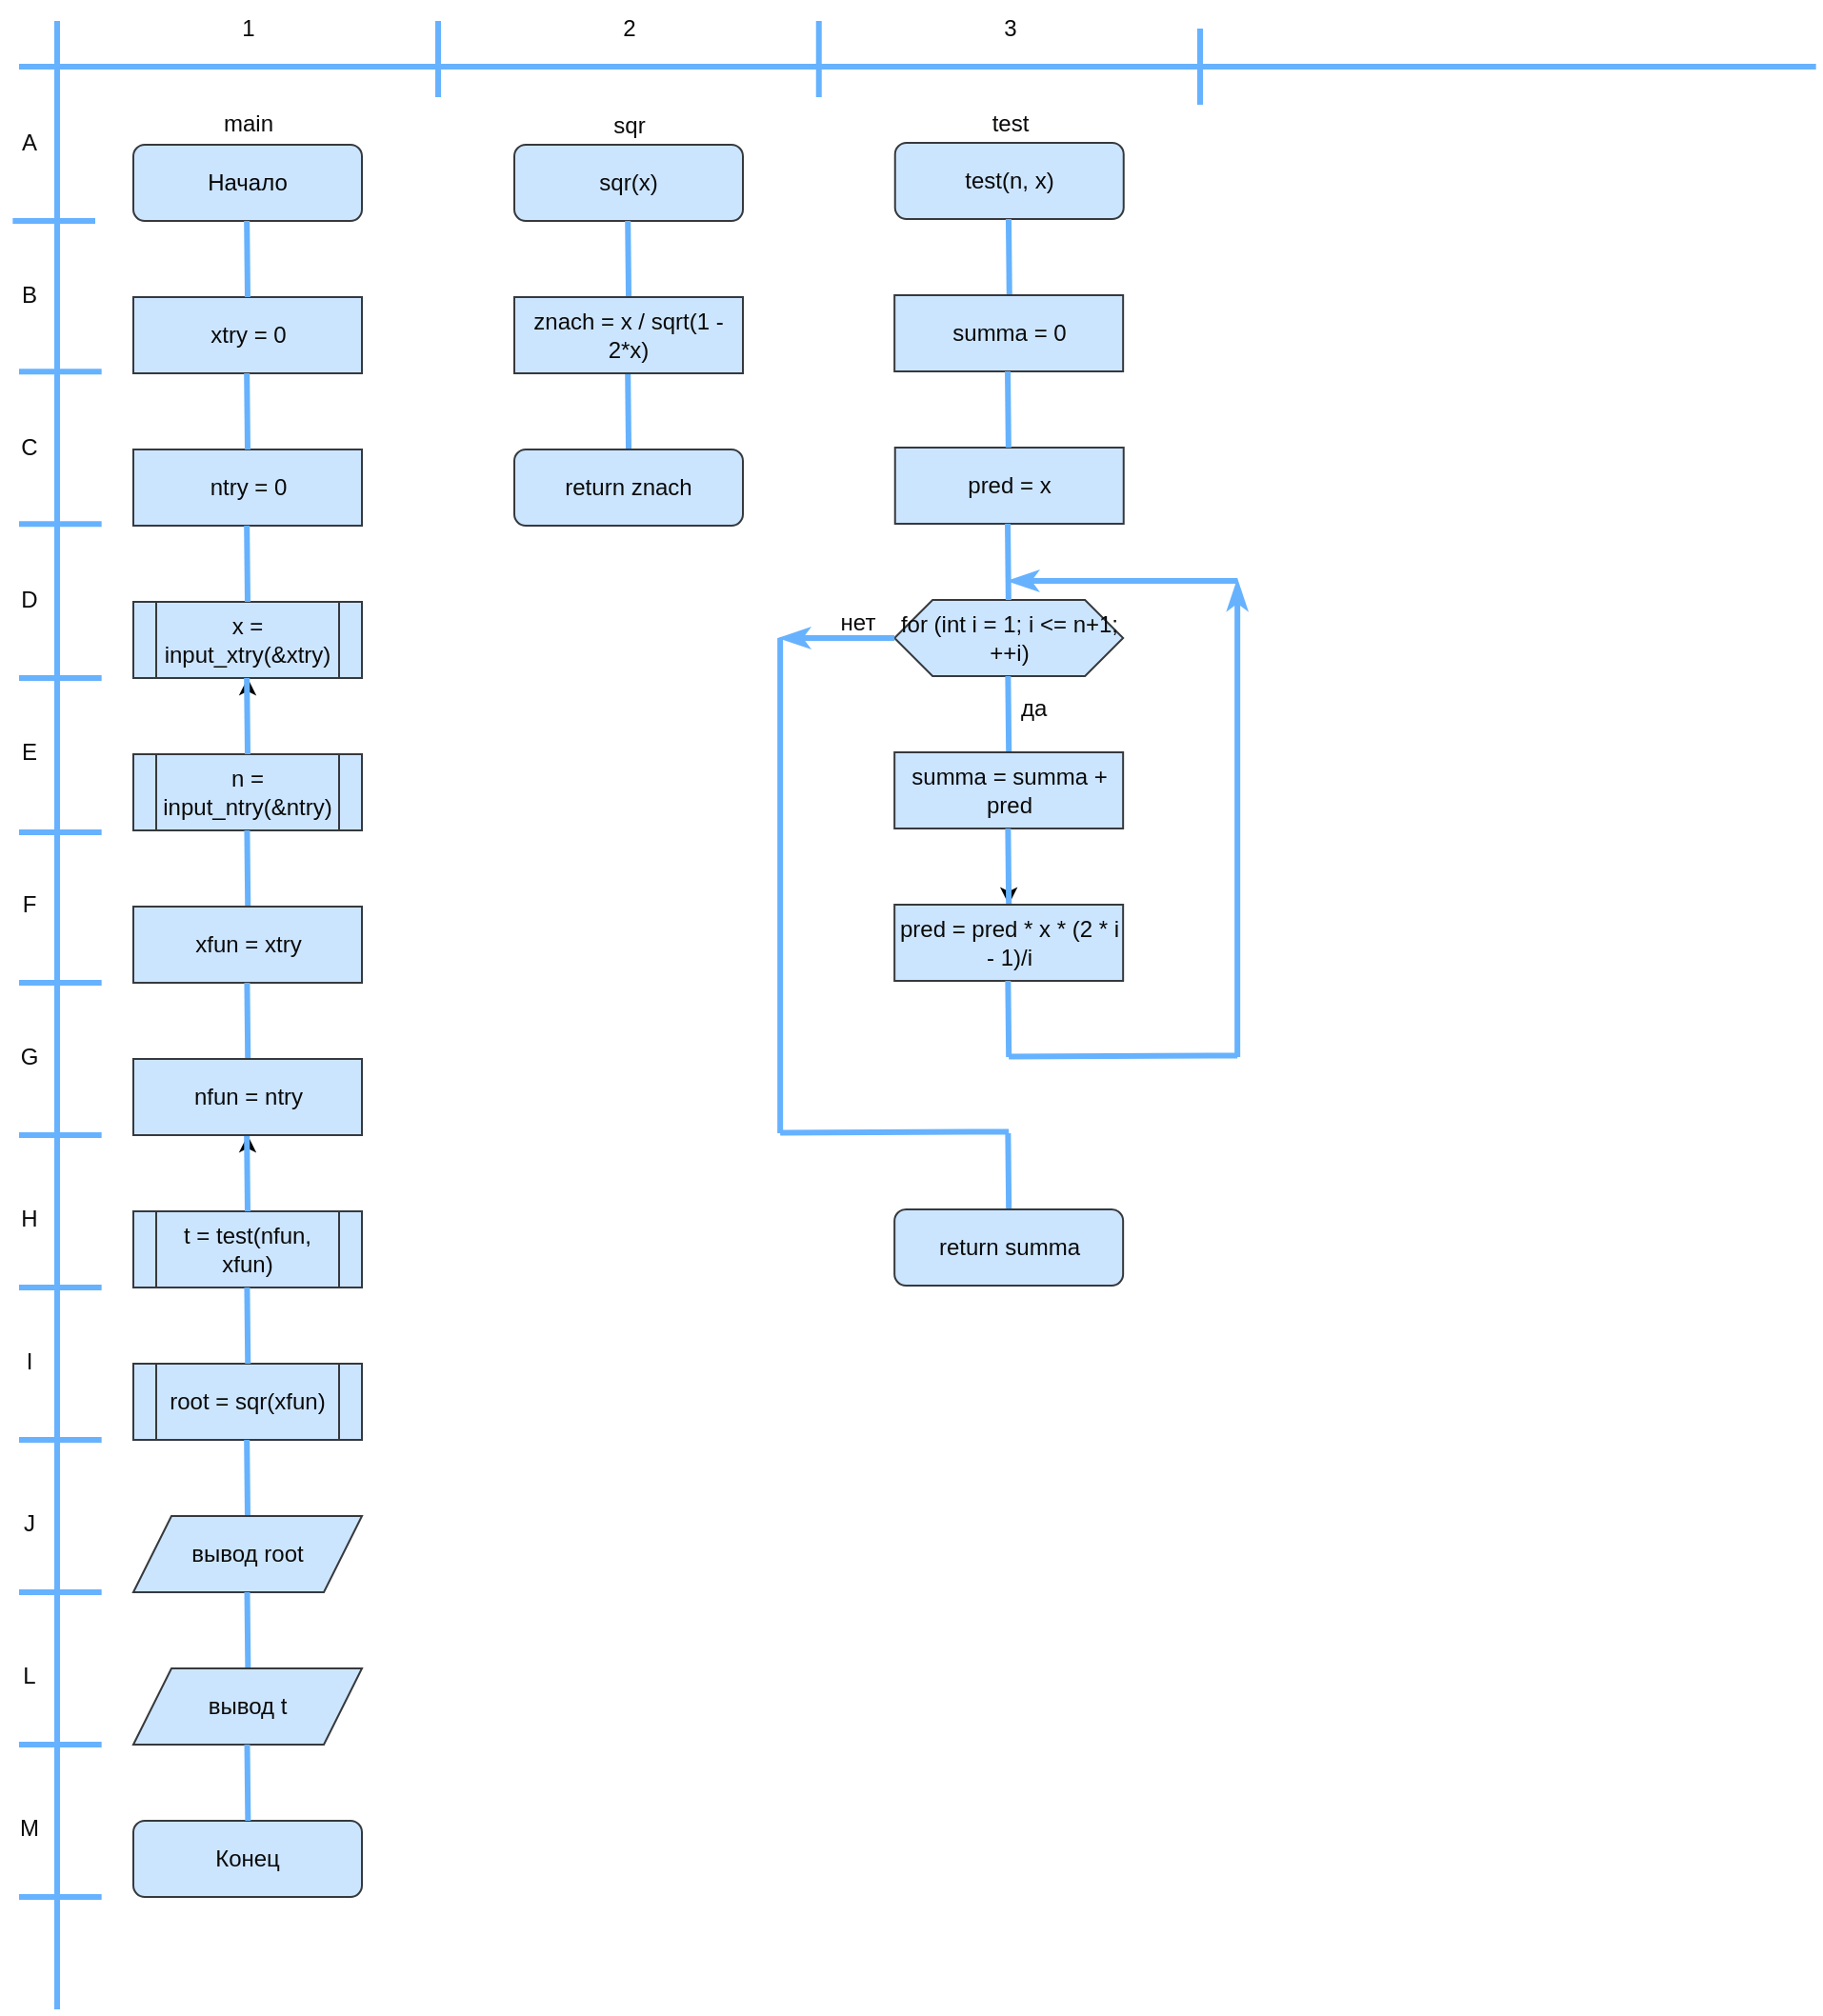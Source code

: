 <mxfile>
    <diagram id="ryQu1h_99_hGB_A9CcAF" name="Страница 1">
        <mxGraphModel dx="1376" dy="420" grid="1" gridSize="10" guides="1" tooltips="1" connect="1" arrows="1" fold="1" page="1" pageScale="1" pageWidth="3300" pageHeight="2339" background="#ffffff" math="0" shadow="0">
            <root>
                <mxCell id="0"/>
                <mxCell id="1" parent="0"/>
                <mxCell id="2" value="&lt;font color=&quot;#050505&quot;&gt;Начало&lt;/font&gt;" style="whiteSpace=wrap;html=1;fillStyle=auto;fillColor=#cce5ff;strokeColor=#36393d;rounded=1;" parent="1" vertex="1">
                    <mxGeometry x="80" y="81" width="120" height="40" as="geometry"/>
                </mxCell>
                <mxCell id="22" value="" style="rounded=0;whiteSpace=wrap;html=1;fillColor=#cce5ff;strokeColor=#36393d;" parent="1" vertex="1">
                    <mxGeometry x="80" y="161" width="120" height="40" as="geometry"/>
                </mxCell>
                <mxCell id="32" value="xtry = 0" style="text;html=1;align=center;verticalAlign=middle;resizable=0;points=[];autosize=1;strokeColor=none;fillColor=none;fontSize=12;fontFamily=Helvetica;fontColor=#0A0A0A;" parent="1" vertex="1">
                    <mxGeometry x="110" y="166" width="60" height="30" as="geometry"/>
                </mxCell>
                <mxCell id="34" value="" style="rounded=0;whiteSpace=wrap;html=1;fillColor=#cce5ff;strokeColor=#36393d;" parent="1" vertex="1">
                    <mxGeometry x="80" y="241" width="120" height="40" as="geometry"/>
                </mxCell>
                <mxCell id="35" value="ntry = 0" style="text;html=1;align=center;verticalAlign=middle;resizable=0;points=[];autosize=1;strokeColor=none;fillColor=none;fontSize=12;fontFamily=Helvetica;fontColor=#0A0A0A;" parent="1" vertex="1">
                    <mxGeometry x="110" y="246" width="60" height="30" as="geometry"/>
                </mxCell>
                <mxCell id="36" value="x = input_xtry(&amp;amp;xtry)" style="shape=process;whiteSpace=wrap;html=1;backgroundOutline=1;rounded=0;strokeColor=#36393d;fontFamily=Helvetica;fontSize=12;fontColor=#0A0A0A;fillColor=#cce5ff;" parent="1" vertex="1">
                    <mxGeometry x="80" y="321" width="120" height="40" as="geometry"/>
                </mxCell>
                <mxCell id="234" value="" style="edgeStyle=none;html=1;" parent="1" source="37" target="36" edge="1">
                    <mxGeometry relative="1" as="geometry"/>
                </mxCell>
                <mxCell id="37" value="n = input_ntry(&amp;amp;ntry)" style="shape=process;whiteSpace=wrap;html=1;backgroundOutline=1;rounded=0;strokeColor=#36393d;fontFamily=Helvetica;fontSize=12;fontColor=#0A0A0A;fillColor=#cce5ff;" parent="1" vertex="1">
                    <mxGeometry x="80" y="401" width="120" height="40" as="geometry"/>
                </mxCell>
                <mxCell id="227" value="" style="edgeStyle=none;html=1;" parent="1" source="41" edge="1">
                    <mxGeometry relative="1" as="geometry">
                        <mxPoint x="140" y="601" as="targetPoint"/>
                    </mxGeometry>
                </mxCell>
                <mxCell id="41" value="t = test(nfun, xfun)" style="shape=process;whiteSpace=wrap;html=1;backgroundOutline=1;rounded=0;strokeColor=#36393d;fontFamily=Helvetica;fontSize=12;fontColor=#0A0A0A;fillColor=#cce5ff;" parent="1" vertex="1">
                    <mxGeometry x="80" y="641" width="120" height="40" as="geometry"/>
                </mxCell>
                <mxCell id="42" value="root = sqr(xfun)" style="shape=process;whiteSpace=wrap;html=1;backgroundOutline=1;rounded=0;strokeColor=#36393d;fontFamily=Helvetica;fontSize=12;fontColor=#0A0A0A;fillColor=#cce5ff;" parent="1" vertex="1">
                    <mxGeometry x="80" y="721" width="120" height="40" as="geometry"/>
                </mxCell>
                <mxCell id="45" value="Конец" style="rounded=1;whiteSpace=wrap;html=1;strokeColor=#36393d;fontFamily=Helvetica;fontSize=12;fontColor=#0A0A0A;fillColor=#cce5ff;" parent="1" vertex="1">
                    <mxGeometry x="80" y="961" width="120" height="40" as="geometry"/>
                </mxCell>
                <mxCell id="48" value="" style="endArrow=none;html=1;rounded=0;strokeColor=#66B2FF;strokeWidth=3;fontFamily=Helvetica;fontSize=12;fontColor=default;" parent="1" edge="1">
                    <mxGeometry width="50" height="50" relative="1" as="geometry">
                        <mxPoint x="140" y="161" as="sourcePoint"/>
                        <mxPoint x="139.58" y="121" as="targetPoint"/>
                    </mxGeometry>
                </mxCell>
                <mxCell id="49" value="" style="endArrow=none;html=1;rounded=0;strokeColor=#66B2FF;strokeWidth=3;fontFamily=Helvetica;fontSize=12;fontColor=default;" parent="1" edge="1">
                    <mxGeometry width="50" height="50" relative="1" as="geometry">
                        <mxPoint x="140.0" y="241" as="sourcePoint"/>
                        <mxPoint x="139.58" y="201" as="targetPoint"/>
                    </mxGeometry>
                </mxCell>
                <mxCell id="50" value="" style="endArrow=none;html=1;rounded=0;strokeColor=#66B2FF;strokeWidth=3;fontFamily=Helvetica;fontSize=12;fontColor=default;" parent="1" edge="1">
                    <mxGeometry width="50" height="50" relative="1" as="geometry">
                        <mxPoint x="140" y="321" as="sourcePoint"/>
                        <mxPoint x="139.58" y="281" as="targetPoint"/>
                    </mxGeometry>
                </mxCell>
                <mxCell id="51" value="" style="endArrow=none;html=1;rounded=0;strokeColor=#66B2FF;strokeWidth=3;fontFamily=Helvetica;fontSize=12;fontColor=default;" parent="1" edge="1">
                    <mxGeometry width="50" height="50" relative="1" as="geometry">
                        <mxPoint x="140" y="401" as="sourcePoint"/>
                        <mxPoint x="139.58" y="361" as="targetPoint"/>
                    </mxGeometry>
                </mxCell>
                <mxCell id="52" value="" style="endArrow=none;html=1;rounded=0;strokeColor=#66B2FF;strokeWidth=3;fontFamily=Helvetica;fontSize=12;fontColor=default;" parent="1" edge="1">
                    <mxGeometry width="50" height="50" relative="1" as="geometry">
                        <mxPoint x="140" y="641" as="sourcePoint"/>
                        <mxPoint x="139.58" y="601" as="targetPoint"/>
                    </mxGeometry>
                </mxCell>
                <mxCell id="59" value="" style="endArrow=none;html=1;rounded=0;strokeColor=#66B2FF;strokeWidth=3;fontFamily=Helvetica;fontSize=12;fontColor=default;" parent="1" edge="1">
                    <mxGeometry width="50" height="50" relative="1" as="geometry">
                        <mxPoint x="140" y="801" as="sourcePoint"/>
                        <mxPoint x="139.58" y="761" as="targetPoint"/>
                    </mxGeometry>
                </mxCell>
                <mxCell id="60" value="main" style="text;html=1;align=center;verticalAlign=middle;resizable=0;points=[];autosize=1;strokeColor=none;fillColor=none;fontSize=12;fontFamily=Helvetica;fontColor=#0A0A0A;" parent="1" vertex="1">
                    <mxGeometry x="115" y="55" width="50" height="30" as="geometry"/>
                </mxCell>
                <mxCell id="101" value="test(n, x)" style="rounded=1;whiteSpace=wrap;html=1;strokeColor=#36393d;fontFamily=Helvetica;fontSize=12;fontColor=#0A0A0A;fillColor=#cce5ff;" parent="1" vertex="1">
                    <mxGeometry x="479.87" y="80" width="120" height="40" as="geometry"/>
                </mxCell>
                <mxCell id="102" value="" style="endArrow=none;html=1;rounded=0;strokeColor=#66B2FF;strokeWidth=3;fontFamily=Helvetica;fontSize=12;fontColor=default;" parent="1" edge="1">
                    <mxGeometry width="50" height="50" relative="1" as="geometry">
                        <mxPoint x="539.89" y="160" as="sourcePoint"/>
                        <mxPoint x="539.47" y="120" as="targetPoint"/>
                    </mxGeometry>
                </mxCell>
                <mxCell id="103" value="for (int i = 1; i &amp;lt;= n+1; ++i)" style="shape=hexagon;perimeter=hexagonPerimeter2;whiteSpace=wrap;html=1;fixedSize=1;rounded=0;strokeColor=#36393d;fontFamily=Helvetica;fontSize=12;fontColor=#0A0A0A;fillColor=#cce5ff;" parent="1" vertex="1">
                    <mxGeometry x="479.58" y="320" width="120" height="40" as="geometry"/>
                </mxCell>
                <mxCell id="104" value="" style="endArrow=none;html=1;rounded=0;strokeColor=#66B2FF;strokeWidth=3;fontFamily=Helvetica;fontSize=12;fontColor=default;" parent="1" edge="1">
                    <mxGeometry width="50" height="50" relative="1" as="geometry">
                        <mxPoint x="539.6" y="400" as="sourcePoint"/>
                        <mxPoint x="539.18" y="360" as="targetPoint"/>
                    </mxGeometry>
                </mxCell>
                <mxCell id="232" value="" style="edgeStyle=none;html=1;" parent="1" source="105" target="107" edge="1">
                    <mxGeometry relative="1" as="geometry"/>
                </mxCell>
                <mxCell id="105" value="summa = summa + pred" style="whiteSpace=wrap;html=1;rounded=0;strokeColor=#36393d;fontFamily=Helvetica;fontSize=12;fontColor=#0A0A0A;fillColor=#cce5ff;" parent="1" vertex="1">
                    <mxGeometry x="479.58" y="400" width="120" height="40" as="geometry"/>
                </mxCell>
                <mxCell id="106" value="" style="endArrow=none;html=1;rounded=0;strokeColor=#66B2FF;strokeWidth=3;fontFamily=Helvetica;fontSize=12;fontColor=default;" parent="1" edge="1">
                    <mxGeometry width="50" height="50" relative="1" as="geometry">
                        <mxPoint x="539.6" y="480" as="sourcePoint"/>
                        <mxPoint x="539.18" y="440" as="targetPoint"/>
                    </mxGeometry>
                </mxCell>
                <mxCell id="107" value="pred = pred * x * (2 * i - 1)/i" style="whiteSpace=wrap;html=1;rounded=0;strokeColor=#36393d;fontFamily=Helvetica;fontSize=12;fontColor=#0A0A0A;fillColor=#cce5ff;" parent="1" vertex="1">
                    <mxGeometry x="479.58" y="480" width="120" height="40" as="geometry"/>
                </mxCell>
                <mxCell id="109" value="" style="endArrow=none;html=1;rounded=0;strokeColor=#66B2FF;strokeWidth=3;fontFamily=Helvetica;fontSize=12;fontColor=#0A0A0A;" parent="1" edge="1">
                    <mxGeometry width="50" height="50" relative="1" as="geometry">
                        <mxPoint x="419.58" y="600" as="sourcePoint"/>
                        <mxPoint x="419.58" y="340" as="targetPoint"/>
                    </mxGeometry>
                </mxCell>
                <mxCell id="110" value="" style="endArrow=none;html=1;rounded=0;strokeColor=#66B2FF;strokeWidth=3;fontFamily=Helvetica;fontSize=12;fontColor=#0A0A0A;" parent="1" edge="1">
                    <mxGeometry width="50" height="50" relative="1" as="geometry">
                        <mxPoint x="419.58" y="599.8" as="sourcePoint"/>
                        <mxPoint x="539.58" y="599.2" as="targetPoint"/>
                    </mxGeometry>
                </mxCell>
                <mxCell id="111" value="" style="endArrow=none;html=1;rounded=0;strokeColor=#66B2FF;strokeWidth=3;fontFamily=Helvetica;fontSize=12;fontColor=default;" parent="1" edge="1">
                    <mxGeometry width="50" height="50" relative="1" as="geometry">
                        <mxPoint x="539.6" y="640" as="sourcePoint"/>
                        <mxPoint x="539.18" y="600" as="targetPoint"/>
                    </mxGeometry>
                </mxCell>
                <mxCell id="112" value="return summa" style="rounded=1;whiteSpace=wrap;html=1;strokeColor=#36393d;fontFamily=Helvetica;fontSize=12;fontColor=#0A0A0A;fillColor=#cce5ff;" parent="1" vertex="1">
                    <mxGeometry x="479.58" y="640" width="120" height="40" as="geometry"/>
                </mxCell>
                <mxCell id="113" value="" style="edgeStyle=none;orthogonalLoop=1;jettySize=auto;html=1;rounded=0;strokeColor=#66B2FF;strokeWidth=3;fontFamily=Helvetica;fontSize=12;fontColor=#0A0A0A;endArrow=classicThin;endFill=1;" parent="1" edge="1">
                    <mxGeometry width="100" relative="1" as="geometry">
                        <mxPoint x="479.58" y="340" as="sourcePoint"/>
                        <mxPoint x="419.58" y="340" as="targetPoint"/>
                        <Array as="points"/>
                    </mxGeometry>
                </mxCell>
                <mxCell id="114" value="" style="endArrow=none;html=1;rounded=0;strokeColor=#66B2FF;strokeWidth=3;fontFamily=Helvetica;fontSize=12;fontColor=default;" parent="1" edge="1">
                    <mxGeometry width="50" height="50" relative="1" as="geometry">
                        <mxPoint x="539.6" y="560" as="sourcePoint"/>
                        <mxPoint x="539.18" y="520" as="targetPoint"/>
                    </mxGeometry>
                </mxCell>
                <mxCell id="115" value="" style="endArrow=none;html=1;rounded=0;strokeColor=#66B2FF;strokeWidth=3;fontFamily=Helvetica;fontSize=12;fontColor=#0A0A0A;" parent="1" edge="1">
                    <mxGeometry width="50" height="50" relative="1" as="geometry">
                        <mxPoint x="539.58" y="559.8" as="sourcePoint"/>
                        <mxPoint x="659.58" y="559.2" as="targetPoint"/>
                    </mxGeometry>
                </mxCell>
                <mxCell id="118" value="нет" style="text;html=1;align=center;verticalAlign=middle;resizable=0;points=[];autosize=1;strokeColor=none;fillColor=none;fontSize=12;fontFamily=Helvetica;fontColor=#0A0A0A;" parent="1" vertex="1">
                    <mxGeometry x="439.87" y="317" width="40" height="30" as="geometry"/>
                </mxCell>
                <mxCell id="119" value="да&amp;nbsp;" style="text;html=1;align=center;verticalAlign=middle;resizable=0;points=[];autosize=1;strokeColor=none;fillColor=none;fontSize=12;fontFamily=Helvetica;fontColor=#0A0A0A;" parent="1" vertex="1">
                    <mxGeometry x="533.58" y="362" width="40" height="30" as="geometry"/>
                </mxCell>
                <mxCell id="120" value="test" style="text;html=1;align=center;verticalAlign=middle;resizable=0;points=[];autosize=1;strokeColor=none;fillColor=none;fontSize=12;fontFamily=Helvetica;fontColor=#0A0A0A;" parent="1" vertex="1">
                    <mxGeometry x="519.87" y="55" width="40" height="30" as="geometry"/>
                </mxCell>
                <mxCell id="121" value="" style="edgeStyle=none;orthogonalLoop=1;jettySize=auto;html=1;rounded=0;strokeColor=#66B2FF;strokeWidth=3;fontFamily=Helvetica;fontSize=12;fontColor=#0A0A0A;endArrow=classicThin;endFill=1;" parent="1" edge="1">
                    <mxGeometry width="100" relative="1" as="geometry">
                        <mxPoint x="659.58" y="560" as="sourcePoint"/>
                        <mxPoint x="659.58" y="310" as="targetPoint"/>
                        <Array as="points"/>
                    </mxGeometry>
                </mxCell>
                <mxCell id="122" value="sqr(x)" style="rounded=1;whiteSpace=wrap;html=1;strokeColor=#36393d;fontFamily=Helvetica;fontSize=12;fontColor=#0A0A0A;fillColor=#cce5ff;" parent="1" vertex="1">
                    <mxGeometry x="280" y="81" width="120" height="40" as="geometry"/>
                </mxCell>
                <mxCell id="123" value="sqr" style="text;html=1;align=center;verticalAlign=middle;resizable=0;points=[];autosize=1;strokeColor=none;fillColor=none;fontSize=12;fontFamily=Helvetica;fontColor=#0A0A0A;" parent="1" vertex="1">
                    <mxGeometry x="320" y="56" width="40" height="30" as="geometry"/>
                </mxCell>
                <mxCell id="125" value="" style="endArrow=none;html=1;rounded=0;strokeColor=#66B2FF;strokeWidth=3;fontFamily=Helvetica;fontSize=12;fontColor=default;" parent="1" edge="1">
                    <mxGeometry width="50" height="50" relative="1" as="geometry">
                        <mxPoint x="340.02" y="161" as="sourcePoint"/>
                        <mxPoint x="339.6" y="121" as="targetPoint"/>
                    </mxGeometry>
                </mxCell>
                <mxCell id="126" value="" style="endArrow=none;html=1;rounded=0;strokeColor=#66B2FF;strokeWidth=3;fontFamily=Helvetica;fontSize=12;fontColor=default;" parent="1" edge="1">
                    <mxGeometry width="50" height="50" relative="1" as="geometry">
                        <mxPoint x="340.02" y="241" as="sourcePoint"/>
                        <mxPoint x="339.6" y="201" as="targetPoint"/>
                    </mxGeometry>
                </mxCell>
                <mxCell id="128" value="return znach" style="rounded=1;whiteSpace=wrap;html=1;strokeColor=#36393d;fontFamily=Helvetica;fontSize=12;fontColor=#0A0A0A;fillColor=#cce5ff;" parent="1" vertex="1">
                    <mxGeometry x="280" y="241" width="120" height="40" as="geometry"/>
                </mxCell>
                <mxCell id="137" value="znach = x / sqrt(1 - 2*x)" style="whiteSpace=wrap;html=1;rounded=0;strokeColor=#36393d;fontFamily=Helvetica;fontSize=12;fontColor=#0A0A0A;fillColor=#cce5ff;" parent="1" vertex="1">
                    <mxGeometry x="280" y="161" width="120" height="40" as="geometry"/>
                </mxCell>
                <mxCell id="162" value="" style="edgeStyle=none;orthogonalLoop=1;jettySize=auto;html=1;rounded=0;strokeColor=#66B2FF;strokeWidth=3;fontFamily=Helvetica;fontSize=12;fontColor=#0A0A0A;endArrow=classicThin;endFill=1;" parent="1" edge="1">
                    <mxGeometry width="100" relative="1" as="geometry">
                        <mxPoint x="659.58" y="310" as="sourcePoint"/>
                        <mxPoint x="539.58" y="310" as="targetPoint"/>
                        <Array as="points"/>
                    </mxGeometry>
                </mxCell>
                <mxCell id="222" value="вывод root" style="shape=parallelogram;perimeter=parallelogramPerimeter;whiteSpace=wrap;html=1;fixedSize=1;rounded=0;strokeColor=#36393d;fontFamily=Helvetica;fontSize=12;fontColor=#0A0A0A;fillColor=#cce5ff;" parent="1" vertex="1">
                    <mxGeometry x="80" y="801" width="120" height="40" as="geometry"/>
                </mxCell>
                <mxCell id="223" value="" style="endArrow=none;html=1;rounded=0;strokeColor=#66B2FF;strokeWidth=3;fontFamily=Helvetica;fontSize=12;fontColor=default;" parent="1" edge="1">
                    <mxGeometry width="50" height="50" relative="1" as="geometry">
                        <mxPoint x="140.18" y="881" as="sourcePoint"/>
                        <mxPoint x="139.76" y="841" as="targetPoint"/>
                    </mxGeometry>
                </mxCell>
                <mxCell id="224" value="вывод t" style="shape=parallelogram;perimeter=parallelogramPerimeter;whiteSpace=wrap;html=1;fixedSize=1;rounded=0;strokeColor=#36393d;fontFamily=Helvetica;fontSize=12;fontColor=#0A0A0A;fillColor=#cce5ff;" parent="1" vertex="1">
                    <mxGeometry x="80" y="881" width="120" height="40" as="geometry"/>
                </mxCell>
                <mxCell id="225" value="" style="endArrow=none;html=1;rounded=0;strokeColor=#66B2FF;strokeWidth=3;fontFamily=Helvetica;fontSize=12;fontColor=default;" parent="1" edge="1">
                    <mxGeometry width="50" height="50" relative="1" as="geometry">
                        <mxPoint x="140.18" y="961" as="sourcePoint"/>
                        <mxPoint x="139.76" y="921" as="targetPoint"/>
                    </mxGeometry>
                </mxCell>
                <mxCell id="228" value="" style="endArrow=none;html=1;rounded=0;strokeColor=#66B2FF;strokeWidth=3;fontFamily=Helvetica;fontSize=12;fontColor=default;" parent="1" edge="1">
                    <mxGeometry width="50" height="50" relative="1" as="geometry">
                        <mxPoint x="140.13" y="721" as="sourcePoint"/>
                        <mxPoint x="139.71" y="681" as="targetPoint"/>
                    </mxGeometry>
                </mxCell>
                <mxCell id="229" value="summa = 0" style="whiteSpace=wrap;html=1;rounded=0;strokeColor=#36393d;fontFamily=Helvetica;fontSize=12;fontColor=#0A0A0A;fillColor=#cce5ff;" parent="1" vertex="1">
                    <mxGeometry x="479.58" y="160" width="120" height="40" as="geometry"/>
                </mxCell>
                <mxCell id="230" value="pred = x" style="whiteSpace=wrap;html=1;rounded=0;strokeColor=#36393d;fontFamily=Helvetica;fontSize=12;fontColor=#0A0A0A;fillColor=#cce5ff;" parent="1" vertex="1">
                    <mxGeometry x="479.87" y="240" width="120" height="40" as="geometry"/>
                </mxCell>
                <mxCell id="231" value="" style="endArrow=none;html=1;rounded=0;strokeColor=#66B2FF;strokeWidth=3;fontFamily=Helvetica;fontSize=12;fontColor=default;" parent="1" edge="1">
                    <mxGeometry width="50" height="50" relative="1" as="geometry">
                        <mxPoint x="539.43" y="240" as="sourcePoint"/>
                        <mxPoint x="539.01" y="200" as="targetPoint"/>
                    </mxGeometry>
                </mxCell>
                <mxCell id="233" value="" style="endArrow=none;html=1;rounded=0;strokeColor=#66B2FF;strokeWidth=3;fontFamily=Helvetica;fontSize=12;fontColor=default;" parent="1" edge="1">
                    <mxGeometry width="50" height="50" relative="1" as="geometry">
                        <mxPoint x="539.43" y="320" as="sourcePoint"/>
                        <mxPoint x="539.01" y="280" as="targetPoint"/>
                    </mxGeometry>
                </mxCell>
                <mxCell id="235" value="" style="endArrow=none;html=1;rounded=0;strokeColor=#66B2FF;strokeWidth=3;fontFamily=Helvetica;fontSize=12;fontColor=default;" parent="1" edge="1">
                    <mxGeometry width="50" height="50" relative="1" as="geometry">
                        <mxPoint x="140.13" y="481" as="sourcePoint"/>
                        <mxPoint x="139.71" y="441" as="targetPoint"/>
                    </mxGeometry>
                </mxCell>
                <mxCell id="236" value="" style="rounded=0;whiteSpace=wrap;html=1;fillColor=#cce5ff;strokeColor=#36393d;" parent="1" vertex="1">
                    <mxGeometry x="80" y="481" width="120" height="40" as="geometry"/>
                </mxCell>
                <mxCell id="237" value="xfun = xtry" style="text;html=1;align=center;verticalAlign=middle;resizable=0;points=[];autosize=1;strokeColor=none;fillColor=none;fontSize=12;fontFamily=Helvetica;fontColor=#0A0A0A;" parent="1" vertex="1">
                    <mxGeometry x="100" y="486" width="80" height="30" as="geometry"/>
                </mxCell>
                <mxCell id="238" value="" style="endArrow=none;html=1;rounded=0;strokeColor=#66B2FF;strokeWidth=3;fontFamily=Helvetica;fontSize=12;fontColor=default;" parent="1" edge="1">
                    <mxGeometry width="50" height="50" relative="1" as="geometry">
                        <mxPoint x="140.13" y="561" as="sourcePoint"/>
                        <mxPoint x="139.71" y="521" as="targetPoint"/>
                    </mxGeometry>
                </mxCell>
                <mxCell id="239" value="" style="rounded=0;whiteSpace=wrap;html=1;fillColor=#cce5ff;strokeColor=#36393d;" parent="1" vertex="1">
                    <mxGeometry x="80" y="561" width="120" height="40" as="geometry"/>
                </mxCell>
                <mxCell id="240" value="nfun = ntry" style="text;html=1;align=center;verticalAlign=middle;resizable=0;points=[];autosize=1;strokeColor=none;fillColor=none;fontSize=12;fontFamily=Helvetica;fontColor=#0A0A0A;" parent="1" vertex="1">
                    <mxGeometry x="100" y="566" width="80" height="30" as="geometry"/>
                </mxCell>
                <mxCell id="242" value="" style="endArrow=none;html=1;rounded=0;strokeColor=#66B2FF;strokeWidth=3;fontFamily=Helvetica;fontSize=12;fontColor=default;" parent="1" edge="1">
                    <mxGeometry width="50" height="50" relative="1" as="geometry">
                        <mxPoint x="20" y="40" as="sourcePoint"/>
                        <mxPoint x="963.333" y="40" as="targetPoint"/>
                    </mxGeometry>
                </mxCell>
                <mxCell id="243" value="" style="endArrow=none;html=1;rounded=0;strokeColor=#66B2FF;strokeWidth=3;fontFamily=Helvetica;fontSize=12;fontColor=default;" parent="1" edge="1">
                    <mxGeometry width="50" height="50" relative="1" as="geometry">
                        <mxPoint x="40" y="1060" as="sourcePoint"/>
                        <mxPoint x="40.0" y="16" as="targetPoint"/>
                    </mxGeometry>
                </mxCell>
                <mxCell id="247" value="" style="endArrow=none;html=1;rounded=0;strokeColor=#66B2FF;strokeWidth=3;fontFamily=Helvetica;fontSize=12;fontColor=default;" parent="1" edge="1">
                    <mxGeometry width="50" height="50" relative="1" as="geometry">
                        <mxPoint x="16.67" y="121" as="sourcePoint"/>
                        <mxPoint x="60" y="121" as="targetPoint"/>
                    </mxGeometry>
                </mxCell>
                <mxCell id="248" value="" style="endArrow=none;html=1;rounded=0;strokeColor=#66B2FF;strokeWidth=3;fontFamily=Helvetica;fontSize=12;fontColor=default;" parent="1" edge="1">
                    <mxGeometry width="50" height="50" relative="1" as="geometry">
                        <mxPoint x="20.0" y="200.17" as="sourcePoint"/>
                        <mxPoint x="63.33" y="200.17" as="targetPoint"/>
                    </mxGeometry>
                </mxCell>
                <mxCell id="249" value="" style="endArrow=none;html=1;rounded=0;strokeColor=#66B2FF;strokeWidth=3;fontFamily=Helvetica;fontSize=12;fontColor=default;" parent="1" edge="1">
                    <mxGeometry width="50" height="50" relative="1" as="geometry">
                        <mxPoint x="20.0" y="280.17" as="sourcePoint"/>
                        <mxPoint x="63.33" y="280.17" as="targetPoint"/>
                    </mxGeometry>
                </mxCell>
                <mxCell id="250" value="" style="endArrow=none;html=1;rounded=0;strokeColor=#66B2FF;strokeWidth=3;fontFamily=Helvetica;fontSize=12;fontColor=default;" parent="1" edge="1">
                    <mxGeometry width="50" height="50" relative="1" as="geometry">
                        <mxPoint x="20" y="361.0" as="sourcePoint"/>
                        <mxPoint x="63.33" y="361.0" as="targetPoint"/>
                    </mxGeometry>
                </mxCell>
                <mxCell id="251" value="" style="endArrow=none;html=1;rounded=0;strokeColor=#66B2FF;strokeWidth=3;fontFamily=Helvetica;fontSize=12;fontColor=default;" parent="1" edge="1">
                    <mxGeometry width="50" height="50" relative="1" as="geometry">
                        <mxPoint x="20" y="442.0" as="sourcePoint"/>
                        <mxPoint x="63.33" y="442.0" as="targetPoint"/>
                    </mxGeometry>
                </mxCell>
                <mxCell id="252" value="" style="endArrow=none;html=1;rounded=0;strokeColor=#66B2FF;strokeWidth=3;fontFamily=Helvetica;fontSize=12;fontColor=default;" parent="1" edge="1">
                    <mxGeometry width="50" height="50" relative="1" as="geometry">
                        <mxPoint x="20" y="521.0" as="sourcePoint"/>
                        <mxPoint x="63.33" y="521.0" as="targetPoint"/>
                    </mxGeometry>
                </mxCell>
                <mxCell id="253" value="" style="endArrow=none;html=1;rounded=0;strokeColor=#66B2FF;strokeWidth=3;fontFamily=Helvetica;fontSize=12;fontColor=default;" parent="1" edge="1">
                    <mxGeometry width="50" height="50" relative="1" as="geometry">
                        <mxPoint x="20" y="601.0" as="sourcePoint"/>
                        <mxPoint x="63.33" y="601.0" as="targetPoint"/>
                    </mxGeometry>
                </mxCell>
                <mxCell id="254" value="" style="endArrow=none;html=1;rounded=0;strokeColor=#66B2FF;strokeWidth=3;fontFamily=Helvetica;fontSize=12;fontColor=default;" parent="1" edge="1">
                    <mxGeometry width="50" height="50" relative="1" as="geometry">
                        <mxPoint x="20" y="681.0" as="sourcePoint"/>
                        <mxPoint x="63.33" y="681.0" as="targetPoint"/>
                    </mxGeometry>
                </mxCell>
                <mxCell id="255" value="" style="endArrow=none;html=1;rounded=0;strokeColor=#66B2FF;strokeWidth=3;fontFamily=Helvetica;fontSize=12;fontColor=default;" parent="1" edge="1">
                    <mxGeometry width="50" height="50" relative="1" as="geometry">
                        <mxPoint x="20" y="761.0" as="sourcePoint"/>
                        <mxPoint x="63.33" y="761.0" as="targetPoint"/>
                    </mxGeometry>
                </mxCell>
                <mxCell id="256" value="" style="endArrow=none;html=1;rounded=0;strokeColor=#66B2FF;strokeWidth=3;fontFamily=Helvetica;fontSize=12;fontColor=default;" parent="1" edge="1">
                    <mxGeometry width="50" height="50" relative="1" as="geometry">
                        <mxPoint x="20" y="841.0" as="sourcePoint"/>
                        <mxPoint x="63.33" y="841.0" as="targetPoint"/>
                    </mxGeometry>
                </mxCell>
                <mxCell id="257" value="" style="endArrow=none;html=1;rounded=0;strokeColor=#66B2FF;strokeWidth=3;fontFamily=Helvetica;fontSize=12;fontColor=default;" parent="1" edge="1">
                    <mxGeometry width="50" height="50" relative="1" as="geometry">
                        <mxPoint x="20" y="921.0" as="sourcePoint"/>
                        <mxPoint x="63.33" y="921.0" as="targetPoint"/>
                    </mxGeometry>
                </mxCell>
                <mxCell id="258" value="" style="endArrow=none;html=1;rounded=0;strokeColor=#66B2FF;strokeWidth=3;fontFamily=Helvetica;fontSize=12;fontColor=default;" parent="1" edge="1">
                    <mxGeometry width="50" height="50" relative="1" as="geometry">
                        <mxPoint x="20" y="1001.0" as="sourcePoint"/>
                        <mxPoint x="63.33" y="1001.0" as="targetPoint"/>
                    </mxGeometry>
                </mxCell>
                <mxCell id="259" value="1" style="text;html=1;align=center;verticalAlign=middle;resizable=0;points=[];autosize=1;strokeColor=none;fillColor=none;fontSize=12;fontFamily=Helvetica;fontColor=#0A0A0A;" parent="1" vertex="1">
                    <mxGeometry x="125" y="5" width="30" height="30" as="geometry"/>
                </mxCell>
                <mxCell id="260" value="2" style="text;html=1;align=center;verticalAlign=middle;resizable=0;points=[];autosize=1;strokeColor=none;fillColor=none;fontSize=12;fontFamily=Helvetica;fontColor=#0A0A0A;" parent="1" vertex="1">
                    <mxGeometry x="325" y="5" width="30" height="30" as="geometry"/>
                </mxCell>
                <mxCell id="261" value="3" style="text;html=1;align=center;verticalAlign=middle;resizable=0;points=[];autosize=1;strokeColor=none;fillColor=none;fontSize=12;fontFamily=Helvetica;fontColor=#0A0A0A;" parent="1" vertex="1">
                    <mxGeometry x="525" y="5" width="30" height="30" as="geometry"/>
                </mxCell>
                <mxCell id="262" value="" style="endArrow=none;html=1;rounded=0;strokeColor=#66B2FF;strokeWidth=3;fontFamily=Helvetica;fontSize=12;fontColor=default;" parent="1" edge="1">
                    <mxGeometry width="50" height="50" relative="1" as="geometry">
                        <mxPoint x="640" y="60" as="sourcePoint"/>
                        <mxPoint x="640" y="20" as="targetPoint"/>
                    </mxGeometry>
                </mxCell>
                <mxCell id="263" value="A" style="text;html=1;align=center;verticalAlign=middle;resizable=0;points=[];autosize=1;strokeColor=none;fillColor=none;fontSize=12;fontFamily=Helvetica;fontColor=#0A0A0A;" parent="1" vertex="1">
                    <mxGeometry x="10" y="65" width="30" height="30" as="geometry"/>
                </mxCell>
                <mxCell id="264" value="B" style="text;html=1;align=center;verticalAlign=middle;resizable=0;points=[];autosize=1;strokeColor=none;fillColor=none;fontSize=12;fontFamily=Helvetica;fontColor=#0A0A0A;" parent="1" vertex="1">
                    <mxGeometry x="10" y="145" width="30" height="30" as="geometry"/>
                </mxCell>
                <mxCell id="265" value="C" style="text;html=1;align=center;verticalAlign=middle;resizable=0;points=[];autosize=1;strokeColor=none;fillColor=none;fontSize=12;fontFamily=Helvetica;fontColor=#0A0A0A;" parent="1" vertex="1">
                    <mxGeometry x="10" y="225" width="30" height="30" as="geometry"/>
                </mxCell>
                <mxCell id="266" value="D" style="text;html=1;align=center;verticalAlign=middle;resizable=0;points=[];autosize=1;strokeColor=none;fillColor=none;fontSize=12;fontFamily=Helvetica;fontColor=#0A0A0A;" parent="1" vertex="1">
                    <mxGeometry x="10" y="305" width="30" height="30" as="geometry"/>
                </mxCell>
                <mxCell id="267" value="E" style="text;html=1;align=center;verticalAlign=middle;resizable=0;points=[];autosize=1;strokeColor=none;fillColor=none;fontSize=12;fontFamily=Helvetica;fontColor=#0A0A0A;" parent="1" vertex="1">
                    <mxGeometry x="10" y="385" width="30" height="30" as="geometry"/>
                </mxCell>
                <mxCell id="268" value="F" style="text;html=1;align=center;verticalAlign=middle;resizable=0;points=[];autosize=1;strokeColor=none;fillColor=none;fontSize=12;fontFamily=Helvetica;fontColor=#0A0A0A;" parent="1" vertex="1">
                    <mxGeometry x="10" y="465" width="30" height="30" as="geometry"/>
                </mxCell>
                <mxCell id="269" value="G" style="text;html=1;align=center;verticalAlign=middle;resizable=0;points=[];autosize=1;strokeColor=none;fillColor=none;fontSize=12;fontFamily=Helvetica;fontColor=#0A0A0A;" parent="1" vertex="1">
                    <mxGeometry x="10" y="545" width="30" height="30" as="geometry"/>
                </mxCell>
                <mxCell id="270" value="H" style="text;html=1;align=center;verticalAlign=middle;resizable=0;points=[];autosize=1;strokeColor=none;fillColor=none;fontSize=12;fontFamily=Helvetica;fontColor=#0A0A0A;" parent="1" vertex="1">
                    <mxGeometry x="10" y="630" width="30" height="30" as="geometry"/>
                </mxCell>
                <mxCell id="271" value="I" style="text;html=1;align=center;verticalAlign=middle;resizable=0;points=[];autosize=1;strokeColor=none;fillColor=none;fontSize=12;fontFamily=Helvetica;fontColor=#0A0A0A;" parent="1" vertex="1">
                    <mxGeometry x="10" y="705" width="30" height="30" as="geometry"/>
                </mxCell>
                <mxCell id="272" value="J" style="text;html=1;align=center;verticalAlign=middle;resizable=0;points=[];autosize=1;strokeColor=none;fillColor=none;fontSize=12;fontFamily=Helvetica;fontColor=#0A0A0A;" parent="1" vertex="1">
                    <mxGeometry x="10" y="790" width="30" height="30" as="geometry"/>
                </mxCell>
                <mxCell id="273" value="L" style="text;html=1;align=center;verticalAlign=middle;resizable=0;points=[];autosize=1;strokeColor=none;fillColor=none;fontSize=12;fontFamily=Helvetica;fontColor=#0A0A0A;" parent="1" vertex="1">
                    <mxGeometry x="10" y="870" width="30" height="30" as="geometry"/>
                </mxCell>
                <mxCell id="274" value="M" style="text;html=1;align=center;verticalAlign=middle;resizable=0;points=[];autosize=1;strokeColor=none;fillColor=none;fontSize=12;fontFamily=Helvetica;fontColor=#0A0A0A;" parent="1" vertex="1">
                    <mxGeometry x="10" y="950" width="30" height="30" as="geometry"/>
                </mxCell>
                <mxCell id="275" value="" style="endArrow=none;html=1;rounded=0;strokeColor=#66B2FF;strokeWidth=3;fontFamily=Helvetica;fontSize=12;fontColor=default;" parent="1" edge="1">
                    <mxGeometry width="50" height="50" relative="1" as="geometry">
                        <mxPoint x="439.87" y="56" as="sourcePoint"/>
                        <mxPoint x="439.87" y="16" as="targetPoint"/>
                    </mxGeometry>
                </mxCell>
                <mxCell id="276" value="" style="endArrow=none;html=1;rounded=0;strokeColor=#66B2FF;strokeWidth=3;fontFamily=Helvetica;fontSize=12;fontColor=default;" parent="1" edge="1">
                    <mxGeometry width="50" height="50" relative="1" as="geometry">
                        <mxPoint x="240.0" y="56" as="sourcePoint"/>
                        <mxPoint x="240.0" y="16" as="targetPoint"/>
                    </mxGeometry>
                </mxCell>
            </root>
        </mxGraphModel>
    </diagram>
</mxfile>